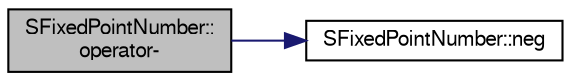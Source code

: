 digraph "SFixedPointNumber::operator-"
{
  bgcolor="transparent";
  edge [fontname="FreeSans",fontsize="10",labelfontname="FreeSans",labelfontsize="10"];
  node [fontname="FreeSans",fontsize="10",shape=record];
  rankdir="LR";
  Node1 [label="SFixedPointNumber::\loperator-",height=0.2,width=0.4,color="black", fillcolor="grey75", style="filled" fontcolor="black"];
  Node1 -> Node2 [color="midnightblue",fontsize="10",style="solid",fontname="FreeSans"];
  Node2 [label="SFixedPointNumber::neg",height=0.2,width=0.4,color="black",URL="$structSFixedPointNumber.html#a41ef62bdd4d2dbff9e5c2f5be409129c",tooltip="negate the Number"];
}
